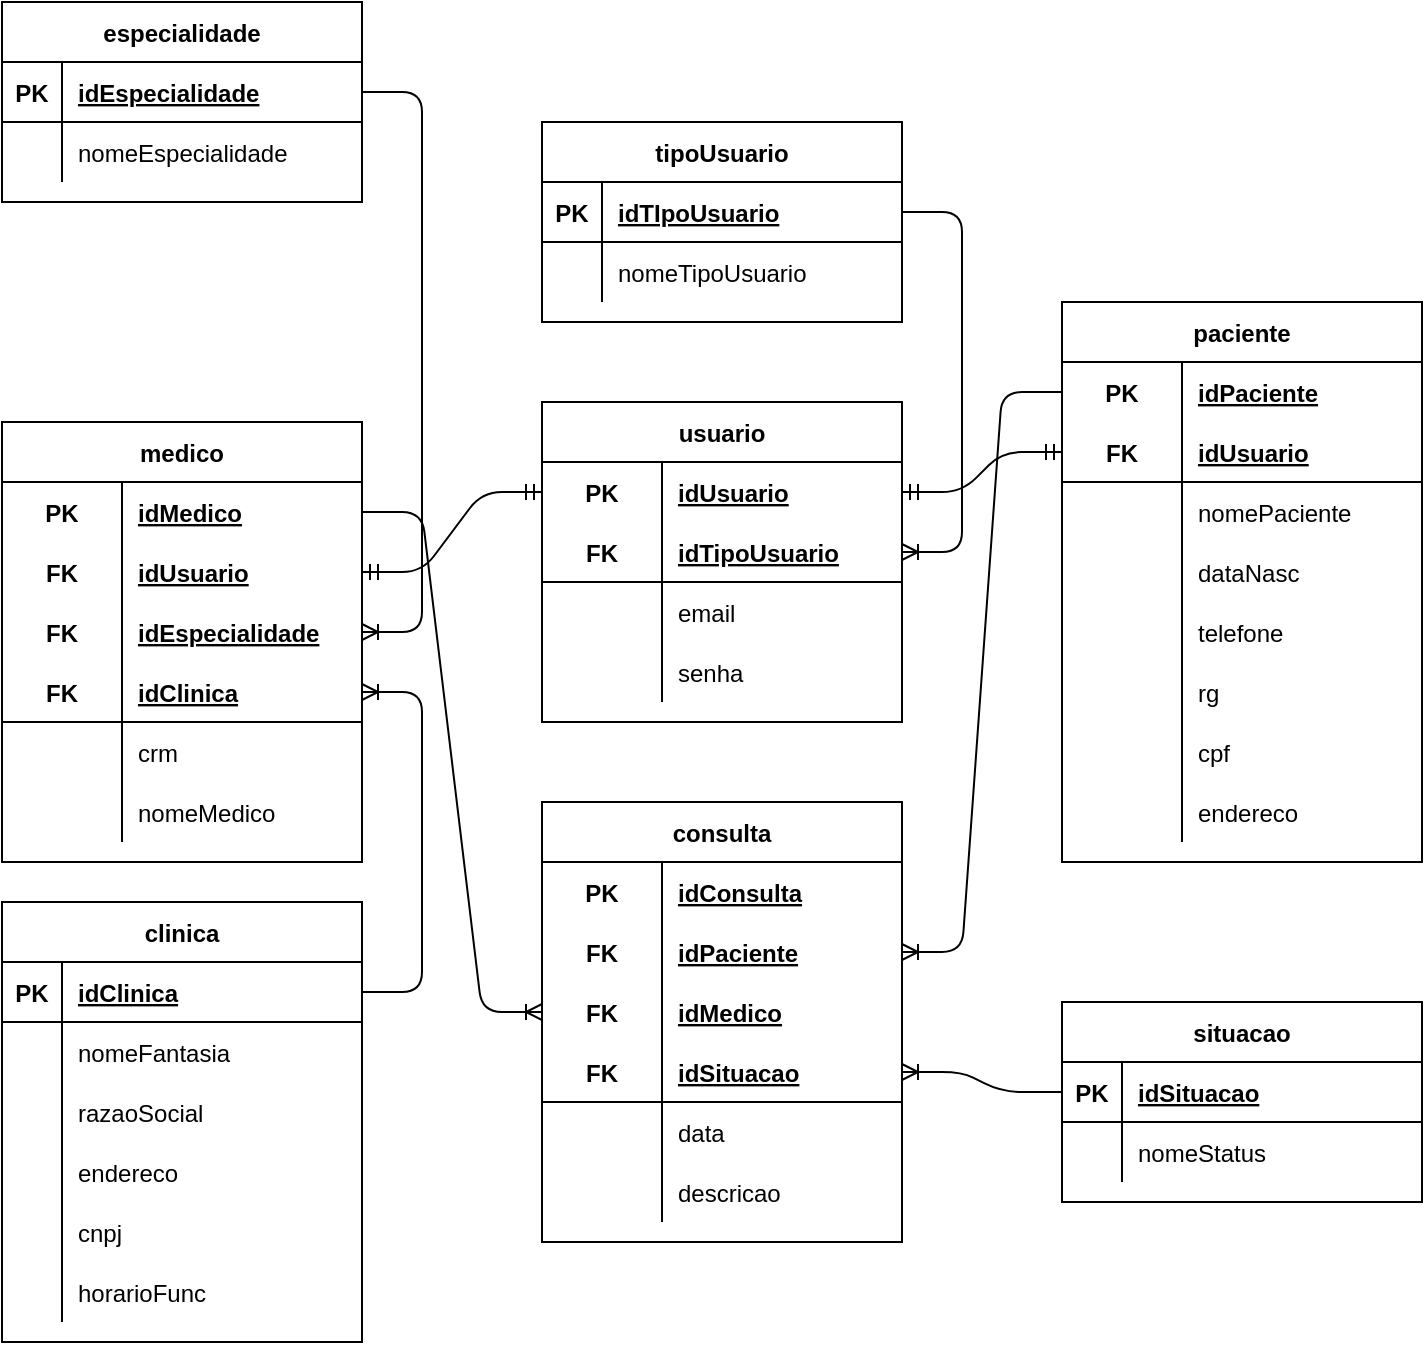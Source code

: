 <mxfile version="14.9.8" type="device"><diagram id="7GGS0FWfuqegEgiSBQ0g" name="Page-1"><mxGraphModel dx="1422" dy="762" grid="1" gridSize="10" guides="1" tooltips="1" connect="1" arrows="1" fold="1" page="1" pageScale="1" pageWidth="800" pageHeight="800" math="0" shadow="0"><root><mxCell id="sCL6GFl_OSTG0pPZLtfB-0"/><mxCell id="sCL6GFl_OSTG0pPZLtfB-1" parent="sCL6GFl_OSTG0pPZLtfB-0"/><mxCell id="jreMhkZ65Cd3gFEITfqH-0" value="tipoUsuario" style="shape=table;startSize=30;container=1;collapsible=1;childLayout=tableLayout;fixedRows=1;rowLines=0;fontStyle=1;align=center;resizeLast=1;" parent="sCL6GFl_OSTG0pPZLtfB-1" vertex="1"><mxGeometry x="315" y="125" width="180" height="100" as="geometry"/></mxCell><mxCell id="jreMhkZ65Cd3gFEITfqH-1" value="" style="shape=partialRectangle;collapsible=0;dropTarget=0;pointerEvents=0;fillColor=none;top=0;left=0;bottom=1;right=0;points=[[0,0.5],[1,0.5]];portConstraint=eastwest;" parent="jreMhkZ65Cd3gFEITfqH-0" vertex="1"><mxGeometry y="30" width="180" height="30" as="geometry"/></mxCell><mxCell id="jreMhkZ65Cd3gFEITfqH-2" value="PK" style="shape=partialRectangle;connectable=0;fillColor=none;top=0;left=0;bottom=0;right=0;fontStyle=1;overflow=hidden;" parent="jreMhkZ65Cd3gFEITfqH-1" vertex="1"><mxGeometry width="30" height="30" as="geometry"/></mxCell><mxCell id="jreMhkZ65Cd3gFEITfqH-3" value="idTIpoUsuario" style="shape=partialRectangle;connectable=0;fillColor=none;top=0;left=0;bottom=0;right=0;align=left;spacingLeft=6;fontStyle=5;overflow=hidden;" parent="jreMhkZ65Cd3gFEITfqH-1" vertex="1"><mxGeometry x="30" width="150" height="30" as="geometry"/></mxCell><mxCell id="jreMhkZ65Cd3gFEITfqH-4" value="" style="shape=partialRectangle;collapsible=0;dropTarget=0;pointerEvents=0;fillColor=none;top=0;left=0;bottom=0;right=0;points=[[0,0.5],[1,0.5]];portConstraint=eastwest;" parent="jreMhkZ65Cd3gFEITfqH-0" vertex="1"><mxGeometry y="60" width="180" height="30" as="geometry"/></mxCell><mxCell id="jreMhkZ65Cd3gFEITfqH-5" value="" style="shape=partialRectangle;connectable=0;fillColor=none;top=0;left=0;bottom=0;right=0;editable=1;overflow=hidden;" parent="jreMhkZ65Cd3gFEITfqH-4" vertex="1"><mxGeometry width="30" height="30" as="geometry"/></mxCell><mxCell id="jreMhkZ65Cd3gFEITfqH-6" value="nomeTipoUsuario" style="shape=partialRectangle;connectable=0;fillColor=none;top=0;left=0;bottom=0;right=0;align=left;spacingLeft=6;overflow=hidden;" parent="jreMhkZ65Cd3gFEITfqH-4" vertex="1"><mxGeometry x="30" width="150" height="30" as="geometry"/></mxCell><mxCell id="jreMhkZ65Cd3gFEITfqH-26" value="usuario" style="shape=table;startSize=30;container=1;collapsible=1;childLayout=tableLayout;fixedRows=1;rowLines=0;fontStyle=1;align=center;resizeLast=1;" parent="sCL6GFl_OSTG0pPZLtfB-1" vertex="1"><mxGeometry x="315" y="265" width="180" height="160" as="geometry"/></mxCell><mxCell id="jreMhkZ65Cd3gFEITfqH-27" value="" style="shape=partialRectangle;collapsible=0;dropTarget=0;pointerEvents=0;fillColor=none;top=0;left=0;bottom=0;right=0;points=[[0,0.5],[1,0.5]];portConstraint=eastwest;" parent="jreMhkZ65Cd3gFEITfqH-26" vertex="1"><mxGeometry y="30" width="180" height="30" as="geometry"/></mxCell><mxCell id="jreMhkZ65Cd3gFEITfqH-28" value="PK" style="shape=partialRectangle;connectable=0;fillColor=none;top=0;left=0;bottom=0;right=0;fontStyle=1;overflow=hidden;" parent="jreMhkZ65Cd3gFEITfqH-27" vertex="1"><mxGeometry width="60" height="30" as="geometry"/></mxCell><mxCell id="jreMhkZ65Cd3gFEITfqH-29" value="idUsuario" style="shape=partialRectangle;connectable=0;fillColor=none;top=0;left=0;bottom=0;right=0;align=left;spacingLeft=6;fontStyle=5;overflow=hidden;" parent="jreMhkZ65Cd3gFEITfqH-27" vertex="1"><mxGeometry x="60" width="120" height="30" as="geometry"/></mxCell><mxCell id="jreMhkZ65Cd3gFEITfqH-30" value="" style="shape=partialRectangle;collapsible=0;dropTarget=0;pointerEvents=0;fillColor=none;top=0;left=0;bottom=1;right=0;points=[[0,0.5],[1,0.5]];portConstraint=eastwest;" parent="jreMhkZ65Cd3gFEITfqH-26" vertex="1"><mxGeometry y="60" width="180" height="30" as="geometry"/></mxCell><mxCell id="jreMhkZ65Cd3gFEITfqH-31" value="FK" style="shape=partialRectangle;connectable=0;fillColor=none;top=0;left=0;bottom=0;right=0;fontStyle=1;overflow=hidden;" parent="jreMhkZ65Cd3gFEITfqH-30" vertex="1"><mxGeometry width="60" height="30" as="geometry"/></mxCell><mxCell id="jreMhkZ65Cd3gFEITfqH-32" value="idTipoUsuario" style="shape=partialRectangle;connectable=0;fillColor=none;top=0;left=0;bottom=0;right=0;align=left;spacingLeft=6;fontStyle=5;overflow=hidden;" parent="jreMhkZ65Cd3gFEITfqH-30" vertex="1"><mxGeometry x="60" width="120" height="30" as="geometry"/></mxCell><mxCell id="jreMhkZ65Cd3gFEITfqH-33" value="" style="shape=partialRectangle;collapsible=0;dropTarget=0;pointerEvents=0;fillColor=none;top=0;left=0;bottom=0;right=0;points=[[0,0.5],[1,0.5]];portConstraint=eastwest;" parent="jreMhkZ65Cd3gFEITfqH-26" vertex="1"><mxGeometry y="90" width="180" height="30" as="geometry"/></mxCell><mxCell id="jreMhkZ65Cd3gFEITfqH-34" value="" style="shape=partialRectangle;connectable=0;fillColor=none;top=0;left=0;bottom=0;right=0;editable=1;overflow=hidden;" parent="jreMhkZ65Cd3gFEITfqH-33" vertex="1"><mxGeometry width="60" height="30" as="geometry"/></mxCell><mxCell id="jreMhkZ65Cd3gFEITfqH-35" value="email" style="shape=partialRectangle;connectable=0;fillColor=none;top=0;left=0;bottom=0;right=0;align=left;spacingLeft=6;overflow=hidden;" parent="jreMhkZ65Cd3gFEITfqH-33" vertex="1"><mxGeometry x="60" width="120" height="30" as="geometry"/></mxCell><mxCell id="jreMhkZ65Cd3gFEITfqH-36" value="" style="shape=partialRectangle;collapsible=0;dropTarget=0;pointerEvents=0;fillColor=none;top=0;left=0;bottom=0;right=0;points=[[0,0.5],[1,0.5]];portConstraint=eastwest;" parent="jreMhkZ65Cd3gFEITfqH-26" vertex="1"><mxGeometry y="120" width="180" height="30" as="geometry"/></mxCell><mxCell id="jreMhkZ65Cd3gFEITfqH-37" value="" style="shape=partialRectangle;connectable=0;fillColor=none;top=0;left=0;bottom=0;right=0;editable=1;overflow=hidden;" parent="jreMhkZ65Cd3gFEITfqH-36" vertex="1"><mxGeometry width="60" height="30" as="geometry"/></mxCell><mxCell id="jreMhkZ65Cd3gFEITfqH-38" value="senha" style="shape=partialRectangle;connectable=0;fillColor=none;top=0;left=0;bottom=0;right=0;align=left;spacingLeft=6;overflow=hidden;" parent="jreMhkZ65Cd3gFEITfqH-36" vertex="1"><mxGeometry x="60" width="120" height="30" as="geometry"/></mxCell><mxCell id="jreMhkZ65Cd3gFEITfqH-40" value="" style="edgeStyle=entityRelationEdgeStyle;fontSize=12;html=1;endArrow=ERoneToMany;exitX=1;exitY=0.5;exitDx=0;exitDy=0;entryX=1;entryY=0.5;entryDx=0;entryDy=0;" parent="sCL6GFl_OSTG0pPZLtfB-1" source="jreMhkZ65Cd3gFEITfqH-1" target="jreMhkZ65Cd3gFEITfqH-30" edge="1"><mxGeometry width="100" height="100" relative="1" as="geometry"><mxPoint x="-45" y="265" as="sourcePoint"/><mxPoint x="-55" y="465" as="targetPoint"/></mxGeometry></mxCell><mxCell id="jreMhkZ65Cd3gFEITfqH-41" value="paciente" style="shape=table;startSize=30;container=1;collapsible=1;childLayout=tableLayout;fixedRows=1;rowLines=0;fontStyle=1;align=center;resizeLast=1;" parent="sCL6GFl_OSTG0pPZLtfB-1" vertex="1"><mxGeometry x="575" y="215" width="180" height="280" as="geometry"/></mxCell><mxCell id="jreMhkZ65Cd3gFEITfqH-42" value="" style="shape=partialRectangle;collapsible=0;dropTarget=0;pointerEvents=0;fillColor=none;top=0;left=0;bottom=0;right=0;points=[[0,0.5],[1,0.5]];portConstraint=eastwest;" parent="jreMhkZ65Cd3gFEITfqH-41" vertex="1"><mxGeometry y="30" width="180" height="30" as="geometry"/></mxCell><mxCell id="jreMhkZ65Cd3gFEITfqH-43" value="PK" style="shape=partialRectangle;connectable=0;fillColor=none;top=0;left=0;bottom=0;right=0;fontStyle=1;overflow=hidden;" parent="jreMhkZ65Cd3gFEITfqH-42" vertex="1"><mxGeometry width="60" height="30" as="geometry"/></mxCell><mxCell id="jreMhkZ65Cd3gFEITfqH-44" value="idPaciente" style="shape=partialRectangle;connectable=0;fillColor=none;top=0;left=0;bottom=0;right=0;align=left;spacingLeft=6;fontStyle=5;overflow=hidden;" parent="jreMhkZ65Cd3gFEITfqH-42" vertex="1"><mxGeometry x="60" width="120" height="30" as="geometry"/></mxCell><mxCell id="jreMhkZ65Cd3gFEITfqH-45" value="" style="shape=partialRectangle;collapsible=0;dropTarget=0;pointerEvents=0;fillColor=none;top=0;left=0;bottom=1;right=0;points=[[0,0.5],[1,0.5]];portConstraint=eastwest;" parent="jreMhkZ65Cd3gFEITfqH-41" vertex="1"><mxGeometry y="60" width="180" height="30" as="geometry"/></mxCell><mxCell id="jreMhkZ65Cd3gFEITfqH-46" value="FK" style="shape=partialRectangle;connectable=0;fillColor=none;top=0;left=0;bottom=0;right=0;fontStyle=1;overflow=hidden;" parent="jreMhkZ65Cd3gFEITfqH-45" vertex="1"><mxGeometry width="60" height="30" as="geometry"/></mxCell><mxCell id="jreMhkZ65Cd3gFEITfqH-47" value="idUsuario" style="shape=partialRectangle;connectable=0;fillColor=none;top=0;left=0;bottom=0;right=0;align=left;spacingLeft=6;fontStyle=5;overflow=hidden;" parent="jreMhkZ65Cd3gFEITfqH-45" vertex="1"><mxGeometry x="60" width="120" height="30" as="geometry"/></mxCell><mxCell id="jreMhkZ65Cd3gFEITfqH-48" value="" style="shape=partialRectangle;collapsible=0;dropTarget=0;pointerEvents=0;fillColor=none;top=0;left=0;bottom=0;right=0;points=[[0,0.5],[1,0.5]];portConstraint=eastwest;" parent="jreMhkZ65Cd3gFEITfqH-41" vertex="1"><mxGeometry y="90" width="180" height="30" as="geometry"/></mxCell><mxCell id="jreMhkZ65Cd3gFEITfqH-49" value="" style="shape=partialRectangle;connectable=0;fillColor=none;top=0;left=0;bottom=0;right=0;editable=1;overflow=hidden;" parent="jreMhkZ65Cd3gFEITfqH-48" vertex="1"><mxGeometry width="60" height="30" as="geometry"/></mxCell><mxCell id="jreMhkZ65Cd3gFEITfqH-50" value="nomePaciente" style="shape=partialRectangle;connectable=0;fillColor=none;top=0;left=0;bottom=0;right=0;align=left;spacingLeft=6;overflow=hidden;" parent="jreMhkZ65Cd3gFEITfqH-48" vertex="1"><mxGeometry x="60" width="120" height="30" as="geometry"/></mxCell><mxCell id="jreMhkZ65Cd3gFEITfqH-51" value="" style="shape=partialRectangle;collapsible=0;dropTarget=0;pointerEvents=0;fillColor=none;top=0;left=0;bottom=0;right=0;points=[[0,0.5],[1,0.5]];portConstraint=eastwest;" parent="jreMhkZ65Cd3gFEITfqH-41" vertex="1"><mxGeometry y="120" width="180" height="30" as="geometry"/></mxCell><mxCell id="jreMhkZ65Cd3gFEITfqH-52" value="" style="shape=partialRectangle;connectable=0;fillColor=none;top=0;left=0;bottom=0;right=0;editable=1;overflow=hidden;" parent="jreMhkZ65Cd3gFEITfqH-51" vertex="1"><mxGeometry width="60" height="30" as="geometry"/></mxCell><mxCell id="jreMhkZ65Cd3gFEITfqH-53" value="dataNasc" style="shape=partialRectangle;connectable=0;fillColor=none;top=0;left=0;bottom=0;right=0;align=left;spacingLeft=6;overflow=hidden;" parent="jreMhkZ65Cd3gFEITfqH-51" vertex="1"><mxGeometry x="60" width="120" height="30" as="geometry"/></mxCell><mxCell id="jreMhkZ65Cd3gFEITfqH-55" value="" style="shape=partialRectangle;collapsible=0;dropTarget=0;pointerEvents=0;fillColor=none;top=0;left=0;bottom=0;right=0;points=[[0,0.5],[1,0.5]];portConstraint=eastwest;" parent="jreMhkZ65Cd3gFEITfqH-41" vertex="1"><mxGeometry y="150" width="180" height="30" as="geometry"/></mxCell><mxCell id="jreMhkZ65Cd3gFEITfqH-56" value="" style="shape=partialRectangle;connectable=0;fillColor=none;top=0;left=0;bottom=0;right=0;editable=1;overflow=hidden;" parent="jreMhkZ65Cd3gFEITfqH-55" vertex="1"><mxGeometry width="60" height="30" as="geometry"/></mxCell><mxCell id="jreMhkZ65Cd3gFEITfqH-57" value="telefone" style="shape=partialRectangle;connectable=0;fillColor=none;top=0;left=0;bottom=0;right=0;align=left;spacingLeft=6;overflow=hidden;" parent="jreMhkZ65Cd3gFEITfqH-55" vertex="1"><mxGeometry x="60" width="120" height="30" as="geometry"/></mxCell><mxCell id="jreMhkZ65Cd3gFEITfqH-58" value="" style="shape=partialRectangle;collapsible=0;dropTarget=0;pointerEvents=0;fillColor=none;top=0;left=0;bottom=0;right=0;points=[[0,0.5],[1,0.5]];portConstraint=eastwest;" parent="jreMhkZ65Cd3gFEITfqH-41" vertex="1"><mxGeometry y="180" width="180" height="30" as="geometry"/></mxCell><mxCell id="jreMhkZ65Cd3gFEITfqH-59" value="" style="shape=partialRectangle;connectable=0;fillColor=none;top=0;left=0;bottom=0;right=0;editable=1;overflow=hidden;" parent="jreMhkZ65Cd3gFEITfqH-58" vertex="1"><mxGeometry width="60" height="30" as="geometry"/></mxCell><mxCell id="jreMhkZ65Cd3gFEITfqH-60" value="rg" style="shape=partialRectangle;connectable=0;fillColor=none;top=0;left=0;bottom=0;right=0;align=left;spacingLeft=6;overflow=hidden;" parent="jreMhkZ65Cd3gFEITfqH-58" vertex="1"><mxGeometry x="60" width="120" height="30" as="geometry"/></mxCell><mxCell id="jreMhkZ65Cd3gFEITfqH-61" value="" style="shape=partialRectangle;collapsible=0;dropTarget=0;pointerEvents=0;fillColor=none;top=0;left=0;bottom=0;right=0;points=[[0,0.5],[1,0.5]];portConstraint=eastwest;" parent="jreMhkZ65Cd3gFEITfqH-41" vertex="1"><mxGeometry y="210" width="180" height="30" as="geometry"/></mxCell><mxCell id="jreMhkZ65Cd3gFEITfqH-62" value="" style="shape=partialRectangle;connectable=0;fillColor=none;top=0;left=0;bottom=0;right=0;editable=1;overflow=hidden;" parent="jreMhkZ65Cd3gFEITfqH-61" vertex="1"><mxGeometry width="60" height="30" as="geometry"/></mxCell><mxCell id="jreMhkZ65Cd3gFEITfqH-63" value="cpf" style="shape=partialRectangle;connectable=0;fillColor=none;top=0;left=0;bottom=0;right=0;align=left;spacingLeft=6;overflow=hidden;" parent="jreMhkZ65Cd3gFEITfqH-61" vertex="1"><mxGeometry x="60" width="120" height="30" as="geometry"/></mxCell><mxCell id="jreMhkZ65Cd3gFEITfqH-64" value="" style="shape=partialRectangle;collapsible=0;dropTarget=0;pointerEvents=0;fillColor=none;top=0;left=0;bottom=0;right=0;points=[[0,0.5],[1,0.5]];portConstraint=eastwest;" parent="jreMhkZ65Cd3gFEITfqH-41" vertex="1"><mxGeometry y="240" width="180" height="30" as="geometry"/></mxCell><mxCell id="jreMhkZ65Cd3gFEITfqH-65" value="" style="shape=partialRectangle;connectable=0;fillColor=none;top=0;left=0;bottom=0;right=0;editable=1;overflow=hidden;" parent="jreMhkZ65Cd3gFEITfqH-64" vertex="1"><mxGeometry width="60" height="30" as="geometry"/></mxCell><mxCell id="jreMhkZ65Cd3gFEITfqH-66" value="endereco" style="shape=partialRectangle;connectable=0;fillColor=none;top=0;left=0;bottom=0;right=0;align=left;spacingLeft=6;overflow=hidden;" parent="jreMhkZ65Cd3gFEITfqH-64" vertex="1"><mxGeometry x="60" width="120" height="30" as="geometry"/></mxCell><mxCell id="jreMhkZ65Cd3gFEITfqH-54" value="" style="edgeStyle=entityRelationEdgeStyle;fontSize=12;html=1;endArrow=ERmandOne;startArrow=ERmandOne;exitX=1;exitY=0.5;exitDx=0;exitDy=0;entryX=0;entryY=0.5;entryDx=0;entryDy=0;" parent="sCL6GFl_OSTG0pPZLtfB-1" source="jreMhkZ65Cd3gFEITfqH-27" target="jreMhkZ65Cd3gFEITfqH-45" edge="1"><mxGeometry width="100" height="100" relative="1" as="geometry"><mxPoint x="355" y="465" as="sourcePoint"/><mxPoint x="435" y="535" as="targetPoint"/></mxGeometry></mxCell><mxCell id="jreMhkZ65Cd3gFEITfqH-67" value="consulta" style="shape=table;startSize=30;container=1;collapsible=1;childLayout=tableLayout;fixedRows=1;rowLines=0;fontStyle=1;align=center;resizeLast=1;" parent="sCL6GFl_OSTG0pPZLtfB-1" vertex="1"><mxGeometry x="315" y="465" width="180" height="220" as="geometry"/></mxCell><mxCell id="jreMhkZ65Cd3gFEITfqH-68" value="" style="shape=partialRectangle;collapsible=0;dropTarget=0;pointerEvents=0;fillColor=none;top=0;left=0;bottom=0;right=0;points=[[0,0.5],[1,0.5]];portConstraint=eastwest;" parent="jreMhkZ65Cd3gFEITfqH-67" vertex="1"><mxGeometry y="30" width="180" height="30" as="geometry"/></mxCell><mxCell id="jreMhkZ65Cd3gFEITfqH-69" value="PK" style="shape=partialRectangle;connectable=0;fillColor=none;top=0;left=0;bottom=0;right=0;fontStyle=1;overflow=hidden;" parent="jreMhkZ65Cd3gFEITfqH-68" vertex="1"><mxGeometry width="60" height="30" as="geometry"/></mxCell><mxCell id="jreMhkZ65Cd3gFEITfqH-70" value="idConsulta" style="shape=partialRectangle;connectable=0;fillColor=none;top=0;left=0;bottom=0;right=0;align=left;spacingLeft=6;fontStyle=5;overflow=hidden;" parent="jreMhkZ65Cd3gFEITfqH-68" vertex="1"><mxGeometry x="60" width="120" height="30" as="geometry"/></mxCell><mxCell id="jreMhkZ65Cd3gFEITfqH-102" value="" style="shape=partialRectangle;collapsible=0;dropTarget=0;pointerEvents=0;fillColor=none;top=0;left=0;bottom=0;right=0;points=[[0,0.5],[1,0.5]];portConstraint=eastwest;" parent="jreMhkZ65Cd3gFEITfqH-67" vertex="1"><mxGeometry y="60" width="180" height="30" as="geometry"/></mxCell><mxCell id="jreMhkZ65Cd3gFEITfqH-103" value="FK" style="shape=partialRectangle;connectable=0;fillColor=none;top=0;left=0;bottom=0;right=0;fontStyle=1;overflow=hidden;" parent="jreMhkZ65Cd3gFEITfqH-102" vertex="1"><mxGeometry width="60" height="30" as="geometry"/></mxCell><mxCell id="jreMhkZ65Cd3gFEITfqH-104" value="idPaciente" style="shape=partialRectangle;connectable=0;fillColor=none;top=0;left=0;bottom=0;right=0;align=left;spacingLeft=6;fontStyle=5;overflow=hidden;" parent="jreMhkZ65Cd3gFEITfqH-102" vertex="1"><mxGeometry x="60" width="120" height="30" as="geometry"/></mxCell><mxCell id="jreMhkZ65Cd3gFEITfqH-105" value="" style="shape=partialRectangle;collapsible=0;dropTarget=0;pointerEvents=0;fillColor=none;top=0;left=0;bottom=0;right=0;points=[[0,0.5],[1,0.5]];portConstraint=eastwest;" parent="jreMhkZ65Cd3gFEITfqH-67" vertex="1"><mxGeometry y="90" width="180" height="30" as="geometry"/></mxCell><mxCell id="jreMhkZ65Cd3gFEITfqH-106" value="FK" style="shape=partialRectangle;connectable=0;fillColor=none;top=0;left=0;bottom=0;right=0;fontStyle=1;overflow=hidden;" parent="jreMhkZ65Cd3gFEITfqH-105" vertex="1"><mxGeometry width="60" height="30" as="geometry"/></mxCell><mxCell id="jreMhkZ65Cd3gFEITfqH-107" value="idMedico" style="shape=partialRectangle;connectable=0;fillColor=none;top=0;left=0;bottom=0;right=0;align=left;spacingLeft=6;fontStyle=5;overflow=hidden;" parent="jreMhkZ65Cd3gFEITfqH-105" vertex="1"><mxGeometry x="60" width="120" height="30" as="geometry"/></mxCell><mxCell id="jreMhkZ65Cd3gFEITfqH-71" value="" style="shape=partialRectangle;collapsible=0;dropTarget=0;pointerEvents=0;fillColor=none;top=0;left=0;bottom=1;right=0;points=[[0,0.5],[1,0.5]];portConstraint=eastwest;" parent="jreMhkZ65Cd3gFEITfqH-67" vertex="1"><mxGeometry y="120" width="180" height="30" as="geometry"/></mxCell><mxCell id="jreMhkZ65Cd3gFEITfqH-72" value="FK" style="shape=partialRectangle;connectable=0;fillColor=none;top=0;left=0;bottom=0;right=0;fontStyle=1;overflow=hidden;" parent="jreMhkZ65Cd3gFEITfqH-71" vertex="1"><mxGeometry width="60" height="30" as="geometry"/></mxCell><mxCell id="jreMhkZ65Cd3gFEITfqH-73" value="idSituacao" style="shape=partialRectangle;connectable=0;fillColor=none;top=0;left=0;bottom=0;right=0;align=left;spacingLeft=6;fontStyle=5;overflow=hidden;" parent="jreMhkZ65Cd3gFEITfqH-71" vertex="1"><mxGeometry x="60" width="120" height="30" as="geometry"/></mxCell><mxCell id="jreMhkZ65Cd3gFEITfqH-74" value="" style="shape=partialRectangle;collapsible=0;dropTarget=0;pointerEvents=0;fillColor=none;top=0;left=0;bottom=0;right=0;points=[[0,0.5],[1,0.5]];portConstraint=eastwest;" parent="jreMhkZ65Cd3gFEITfqH-67" vertex="1"><mxGeometry y="150" width="180" height="30" as="geometry"/></mxCell><mxCell id="jreMhkZ65Cd3gFEITfqH-75" value="" style="shape=partialRectangle;connectable=0;fillColor=none;top=0;left=0;bottom=0;right=0;editable=1;overflow=hidden;" parent="jreMhkZ65Cd3gFEITfqH-74" vertex="1"><mxGeometry width="60" height="30" as="geometry"/></mxCell><mxCell id="jreMhkZ65Cd3gFEITfqH-76" value="data" style="shape=partialRectangle;connectable=0;fillColor=none;top=0;left=0;bottom=0;right=0;align=left;spacingLeft=6;overflow=hidden;" parent="jreMhkZ65Cd3gFEITfqH-74" vertex="1"><mxGeometry x="60" width="120" height="30" as="geometry"/></mxCell><mxCell id="jreMhkZ65Cd3gFEITfqH-77" value="" style="shape=partialRectangle;collapsible=0;dropTarget=0;pointerEvents=0;fillColor=none;top=0;left=0;bottom=0;right=0;points=[[0,0.5],[1,0.5]];portConstraint=eastwest;" parent="jreMhkZ65Cd3gFEITfqH-67" vertex="1"><mxGeometry y="180" width="180" height="30" as="geometry"/></mxCell><mxCell id="jreMhkZ65Cd3gFEITfqH-78" value="" style="shape=partialRectangle;connectable=0;fillColor=none;top=0;left=0;bottom=0;right=0;editable=1;overflow=hidden;" parent="jreMhkZ65Cd3gFEITfqH-77" vertex="1"><mxGeometry width="60" height="30" as="geometry"/></mxCell><mxCell id="jreMhkZ65Cd3gFEITfqH-79" value="descricao" style="shape=partialRectangle;connectable=0;fillColor=none;top=0;left=0;bottom=0;right=0;align=left;spacingLeft=6;overflow=hidden;" parent="jreMhkZ65Cd3gFEITfqH-77" vertex="1"><mxGeometry x="60" width="120" height="30" as="geometry"/></mxCell><mxCell id="jreMhkZ65Cd3gFEITfqH-89" value="situacao" style="shape=table;startSize=30;container=1;collapsible=1;childLayout=tableLayout;fixedRows=1;rowLines=0;fontStyle=1;align=center;resizeLast=1;" parent="sCL6GFl_OSTG0pPZLtfB-1" vertex="1"><mxGeometry x="575" y="565" width="180" height="100" as="geometry"/></mxCell><mxCell id="jreMhkZ65Cd3gFEITfqH-90" value="" style="shape=partialRectangle;collapsible=0;dropTarget=0;pointerEvents=0;fillColor=none;top=0;left=0;bottom=1;right=0;points=[[0,0.5],[1,0.5]];portConstraint=eastwest;" parent="jreMhkZ65Cd3gFEITfqH-89" vertex="1"><mxGeometry y="30" width="180" height="30" as="geometry"/></mxCell><mxCell id="jreMhkZ65Cd3gFEITfqH-91" value="PK" style="shape=partialRectangle;connectable=0;fillColor=none;top=0;left=0;bottom=0;right=0;fontStyle=1;overflow=hidden;" parent="jreMhkZ65Cd3gFEITfqH-90" vertex="1"><mxGeometry width="30" height="30" as="geometry"/></mxCell><mxCell id="jreMhkZ65Cd3gFEITfqH-92" value="idSituacao" style="shape=partialRectangle;connectable=0;fillColor=none;top=0;left=0;bottom=0;right=0;align=left;spacingLeft=6;fontStyle=5;overflow=hidden;" parent="jreMhkZ65Cd3gFEITfqH-90" vertex="1"><mxGeometry x="30" width="150" height="30" as="geometry"/></mxCell><mxCell id="jreMhkZ65Cd3gFEITfqH-99" value="" style="shape=partialRectangle;collapsible=0;dropTarget=0;pointerEvents=0;fillColor=none;top=0;left=0;bottom=0;right=0;points=[[0,0.5],[1,0.5]];portConstraint=eastwest;" parent="jreMhkZ65Cd3gFEITfqH-89" vertex="1"><mxGeometry y="60" width="180" height="30" as="geometry"/></mxCell><mxCell id="jreMhkZ65Cd3gFEITfqH-100" value="" style="shape=partialRectangle;connectable=0;fillColor=none;top=0;left=0;bottom=0;right=0;editable=1;overflow=hidden;" parent="jreMhkZ65Cd3gFEITfqH-99" vertex="1"><mxGeometry width="30" height="30" as="geometry"/></mxCell><mxCell id="jreMhkZ65Cd3gFEITfqH-101" value="nomeStatus" style="shape=partialRectangle;connectable=0;fillColor=none;top=0;left=0;bottom=0;right=0;align=left;spacingLeft=6;overflow=hidden;" parent="jreMhkZ65Cd3gFEITfqH-99" vertex="1"><mxGeometry x="30" width="150" height="30" as="geometry"/></mxCell><mxCell id="jreMhkZ65Cd3gFEITfqH-108" value="" style="edgeStyle=entityRelationEdgeStyle;fontSize=12;html=1;endArrow=ERoneToMany;exitX=0;exitY=0.5;exitDx=0;exitDy=0;entryX=1;entryY=0.5;entryDx=0;entryDy=0;" parent="sCL6GFl_OSTG0pPZLtfB-1" source="jreMhkZ65Cd3gFEITfqH-90" target="jreMhkZ65Cd3gFEITfqH-71" edge="1"><mxGeometry width="100" height="100" relative="1" as="geometry"><mxPoint x="355" y="585" as="sourcePoint"/><mxPoint x="455" y="485" as="targetPoint"/></mxGeometry></mxCell><mxCell id="jreMhkZ65Cd3gFEITfqH-109" value="especialidade" style="shape=table;startSize=30;container=1;collapsible=1;childLayout=tableLayout;fixedRows=1;rowLines=0;fontStyle=1;align=center;resizeLast=1;" parent="sCL6GFl_OSTG0pPZLtfB-1" vertex="1"><mxGeometry x="45" y="65" width="180" height="100" as="geometry"/></mxCell><mxCell id="jreMhkZ65Cd3gFEITfqH-110" value="" style="shape=partialRectangle;collapsible=0;dropTarget=0;pointerEvents=0;fillColor=none;top=0;left=0;bottom=1;right=0;points=[[0,0.5],[1,0.5]];portConstraint=eastwest;" parent="jreMhkZ65Cd3gFEITfqH-109" vertex="1"><mxGeometry y="30" width="180" height="30" as="geometry"/></mxCell><mxCell id="jreMhkZ65Cd3gFEITfqH-111" value="PK" style="shape=partialRectangle;connectable=0;fillColor=none;top=0;left=0;bottom=0;right=0;fontStyle=1;overflow=hidden;" parent="jreMhkZ65Cd3gFEITfqH-110" vertex="1"><mxGeometry width="30" height="30" as="geometry"/></mxCell><mxCell id="jreMhkZ65Cd3gFEITfqH-112" value="idEspecialidade" style="shape=partialRectangle;connectable=0;fillColor=none;top=0;left=0;bottom=0;right=0;align=left;spacingLeft=6;fontStyle=5;overflow=hidden;" parent="jreMhkZ65Cd3gFEITfqH-110" vertex="1"><mxGeometry x="30" width="150" height="30" as="geometry"/></mxCell><mxCell id="jreMhkZ65Cd3gFEITfqH-119" value="" style="shape=partialRectangle;collapsible=0;dropTarget=0;pointerEvents=0;fillColor=none;top=0;left=0;bottom=0;right=0;points=[[0,0.5],[1,0.5]];portConstraint=eastwest;" parent="jreMhkZ65Cd3gFEITfqH-109" vertex="1"><mxGeometry y="60" width="180" height="30" as="geometry"/></mxCell><mxCell id="jreMhkZ65Cd3gFEITfqH-120" value="" style="shape=partialRectangle;connectable=0;fillColor=none;top=0;left=0;bottom=0;right=0;editable=1;overflow=hidden;" parent="jreMhkZ65Cd3gFEITfqH-119" vertex="1"><mxGeometry width="30" height="30" as="geometry"/></mxCell><mxCell id="jreMhkZ65Cd3gFEITfqH-121" value="nomeEspecialidade" style="shape=partialRectangle;connectable=0;fillColor=none;top=0;left=0;bottom=0;right=0;align=left;spacingLeft=6;overflow=hidden;" parent="jreMhkZ65Cd3gFEITfqH-119" vertex="1"><mxGeometry x="30" width="150" height="30" as="geometry"/></mxCell><mxCell id="jreMhkZ65Cd3gFEITfqH-141" value="medico" style="shape=table;startSize=30;container=1;collapsible=1;childLayout=tableLayout;fixedRows=1;rowLines=0;fontStyle=1;align=center;resizeLast=1;" parent="sCL6GFl_OSTG0pPZLtfB-1" vertex="1"><mxGeometry x="45" y="275" width="180" height="220" as="geometry"/></mxCell><mxCell id="jreMhkZ65Cd3gFEITfqH-142" value="" style="shape=partialRectangle;collapsible=0;dropTarget=0;pointerEvents=0;fillColor=none;top=0;left=0;bottom=0;right=0;points=[[0,0.5],[1,0.5]];portConstraint=eastwest;" parent="jreMhkZ65Cd3gFEITfqH-141" vertex="1"><mxGeometry y="30" width="180" height="30" as="geometry"/></mxCell><mxCell id="jreMhkZ65Cd3gFEITfqH-143" value="PK" style="shape=partialRectangle;connectable=0;fillColor=none;top=0;left=0;bottom=0;right=0;fontStyle=1;overflow=hidden;" parent="jreMhkZ65Cd3gFEITfqH-142" vertex="1"><mxGeometry width="60" height="30" as="geometry"/></mxCell><mxCell id="jreMhkZ65Cd3gFEITfqH-144" value="idMedico" style="shape=partialRectangle;connectable=0;fillColor=none;top=0;left=0;bottom=0;right=0;align=left;spacingLeft=6;fontStyle=5;overflow=hidden;" parent="jreMhkZ65Cd3gFEITfqH-142" vertex="1"><mxGeometry x="60" width="120" height="30" as="geometry"/></mxCell><mxCell id="jreMhkZ65Cd3gFEITfqH-154" value="" style="shape=partialRectangle;collapsible=0;dropTarget=0;pointerEvents=0;fillColor=none;top=0;left=0;bottom=0;right=0;points=[[0,0.5],[1,0.5]];portConstraint=eastwest;" parent="jreMhkZ65Cd3gFEITfqH-141" vertex="1"><mxGeometry y="60" width="180" height="30" as="geometry"/></mxCell><mxCell id="jreMhkZ65Cd3gFEITfqH-155" value="FK" style="shape=partialRectangle;connectable=0;fillColor=none;top=0;left=0;bottom=0;right=0;fontStyle=1;overflow=hidden;" parent="jreMhkZ65Cd3gFEITfqH-154" vertex="1"><mxGeometry width="60" height="30" as="geometry"/></mxCell><mxCell id="jreMhkZ65Cd3gFEITfqH-156" value="idUsuario" style="shape=partialRectangle;connectable=0;fillColor=none;top=0;left=0;bottom=0;right=0;align=left;spacingLeft=6;fontStyle=5;overflow=hidden;" parent="jreMhkZ65Cd3gFEITfqH-154" vertex="1"><mxGeometry x="60" width="120" height="30" as="geometry"/></mxCell><mxCell id="jreMhkZ65Cd3gFEITfqH-157" value="" style="shape=partialRectangle;collapsible=0;dropTarget=0;pointerEvents=0;fillColor=none;top=0;left=0;bottom=0;right=0;points=[[0,0.5],[1,0.5]];portConstraint=eastwest;" parent="jreMhkZ65Cd3gFEITfqH-141" vertex="1"><mxGeometry y="90" width="180" height="30" as="geometry"/></mxCell><mxCell id="jreMhkZ65Cd3gFEITfqH-158" value="FK" style="shape=partialRectangle;connectable=0;fillColor=none;top=0;left=0;bottom=0;right=0;fontStyle=1;overflow=hidden;" parent="jreMhkZ65Cd3gFEITfqH-157" vertex="1"><mxGeometry width="60" height="30" as="geometry"/></mxCell><mxCell id="jreMhkZ65Cd3gFEITfqH-159" value="idEspecialidade" style="shape=partialRectangle;connectable=0;fillColor=none;top=0;left=0;bottom=0;right=0;align=left;spacingLeft=6;fontStyle=5;overflow=hidden;" parent="jreMhkZ65Cd3gFEITfqH-157" vertex="1"><mxGeometry x="60" width="120" height="30" as="geometry"/></mxCell><mxCell id="jreMhkZ65Cd3gFEITfqH-145" value="" style="shape=partialRectangle;collapsible=0;dropTarget=0;pointerEvents=0;fillColor=none;top=0;left=0;bottom=1;right=0;points=[[0,0.5],[1,0.5]];portConstraint=eastwest;" parent="jreMhkZ65Cd3gFEITfqH-141" vertex="1"><mxGeometry y="120" width="180" height="30" as="geometry"/></mxCell><mxCell id="jreMhkZ65Cd3gFEITfqH-146" value="FK" style="shape=partialRectangle;connectable=0;fillColor=none;top=0;left=0;bottom=0;right=0;fontStyle=1;overflow=hidden;" parent="jreMhkZ65Cd3gFEITfqH-145" vertex="1"><mxGeometry width="60" height="30" as="geometry"/></mxCell><mxCell id="jreMhkZ65Cd3gFEITfqH-147" value="idClinica" style="shape=partialRectangle;connectable=0;fillColor=none;top=0;left=0;bottom=0;right=0;align=left;spacingLeft=6;fontStyle=5;overflow=hidden;" parent="jreMhkZ65Cd3gFEITfqH-145" vertex="1"><mxGeometry x="60" width="120" height="30" as="geometry"/></mxCell><mxCell id="jreMhkZ65Cd3gFEITfqH-148" value="" style="shape=partialRectangle;collapsible=0;dropTarget=0;pointerEvents=0;fillColor=none;top=0;left=0;bottom=0;right=0;points=[[0,0.5],[1,0.5]];portConstraint=eastwest;" parent="jreMhkZ65Cd3gFEITfqH-141" vertex="1"><mxGeometry y="150" width="180" height="30" as="geometry"/></mxCell><mxCell id="jreMhkZ65Cd3gFEITfqH-149" value="" style="shape=partialRectangle;connectable=0;fillColor=none;top=0;left=0;bottom=0;right=0;editable=1;overflow=hidden;" parent="jreMhkZ65Cd3gFEITfqH-148" vertex="1"><mxGeometry width="60" height="30" as="geometry"/></mxCell><mxCell id="jreMhkZ65Cd3gFEITfqH-150" value="crm" style="shape=partialRectangle;connectable=0;fillColor=none;top=0;left=0;bottom=0;right=0;align=left;spacingLeft=6;overflow=hidden;" parent="jreMhkZ65Cd3gFEITfqH-148" vertex="1"><mxGeometry x="60" width="120" height="30" as="geometry"/></mxCell><mxCell id="jreMhkZ65Cd3gFEITfqH-151" value="" style="shape=partialRectangle;collapsible=0;dropTarget=0;pointerEvents=0;fillColor=none;top=0;left=0;bottom=0;right=0;points=[[0,0.5],[1,0.5]];portConstraint=eastwest;" parent="jreMhkZ65Cd3gFEITfqH-141" vertex="1"><mxGeometry y="180" width="180" height="30" as="geometry"/></mxCell><mxCell id="jreMhkZ65Cd3gFEITfqH-152" value="" style="shape=partialRectangle;connectable=0;fillColor=none;top=0;left=0;bottom=0;right=0;editable=1;overflow=hidden;" parent="jreMhkZ65Cd3gFEITfqH-151" vertex="1"><mxGeometry width="60" height="30" as="geometry"/></mxCell><mxCell id="jreMhkZ65Cd3gFEITfqH-153" value="nomeMedico" style="shape=partialRectangle;connectable=0;fillColor=none;top=0;left=0;bottom=0;right=0;align=left;spacingLeft=6;overflow=hidden;" parent="jreMhkZ65Cd3gFEITfqH-151" vertex="1"><mxGeometry x="60" width="120" height="30" as="geometry"/></mxCell><mxCell id="jreMhkZ65Cd3gFEITfqH-160" value="" style="edgeStyle=entityRelationEdgeStyle;fontSize=12;html=1;endArrow=ERoneToMany;exitX=1;exitY=0.5;exitDx=0;exitDy=0;entryX=0;entryY=0.5;entryDx=0;entryDy=0;" parent="sCL6GFl_OSTG0pPZLtfB-1" source="jreMhkZ65Cd3gFEITfqH-142" target="jreMhkZ65Cd3gFEITfqH-105" edge="1"><mxGeometry width="100" height="100" relative="1" as="geometry"><mxPoint x="355" y="585" as="sourcePoint"/><mxPoint x="455" y="485" as="targetPoint"/></mxGeometry></mxCell><mxCell id="jreMhkZ65Cd3gFEITfqH-161" value="" style="edgeStyle=entityRelationEdgeStyle;fontSize=12;html=1;endArrow=ERmandOne;startArrow=ERmandOne;exitX=0;exitY=0.5;exitDx=0;exitDy=0;entryX=1;entryY=0.5;entryDx=0;entryDy=0;" parent="sCL6GFl_OSTG0pPZLtfB-1" source="jreMhkZ65Cd3gFEITfqH-27" target="jreMhkZ65Cd3gFEITfqH-154" edge="1"><mxGeometry width="100" height="100" relative="1" as="geometry"><mxPoint x="355" y="465" as="sourcePoint"/><mxPoint x="455" y="365" as="targetPoint"/></mxGeometry></mxCell><mxCell id="jreMhkZ65Cd3gFEITfqH-162" value="" style="edgeStyle=entityRelationEdgeStyle;fontSize=12;html=1;endArrow=ERoneToMany;exitX=1;exitY=0.5;exitDx=0;exitDy=0;entryX=1;entryY=0.5;entryDx=0;entryDy=0;" parent="sCL6GFl_OSTG0pPZLtfB-1" source="jreMhkZ65Cd3gFEITfqH-110" target="jreMhkZ65Cd3gFEITfqH-157" edge="1"><mxGeometry width="100" height="100" relative="1" as="geometry"><mxPoint x="355" y="585" as="sourcePoint"/><mxPoint x="455" y="485" as="targetPoint"/></mxGeometry></mxCell><mxCell id="jreMhkZ65Cd3gFEITfqH-163" value="clinica" style="shape=table;startSize=30;container=1;collapsible=1;childLayout=tableLayout;fixedRows=1;rowLines=0;fontStyle=1;align=center;resizeLast=1;" parent="sCL6GFl_OSTG0pPZLtfB-1" vertex="1"><mxGeometry x="45" y="515" width="180" height="220" as="geometry"/></mxCell><mxCell id="jreMhkZ65Cd3gFEITfqH-164" value="" style="shape=partialRectangle;collapsible=0;dropTarget=0;pointerEvents=0;fillColor=none;top=0;left=0;bottom=1;right=0;points=[[0,0.5],[1,0.5]];portConstraint=eastwest;" parent="jreMhkZ65Cd3gFEITfqH-163" vertex="1"><mxGeometry y="30" width="180" height="30" as="geometry"/></mxCell><mxCell id="jreMhkZ65Cd3gFEITfqH-165" value="PK" style="shape=partialRectangle;connectable=0;fillColor=none;top=0;left=0;bottom=0;right=0;fontStyle=1;overflow=hidden;" parent="jreMhkZ65Cd3gFEITfqH-164" vertex="1"><mxGeometry width="30" height="30" as="geometry"/></mxCell><mxCell id="jreMhkZ65Cd3gFEITfqH-166" value="idClinica" style="shape=partialRectangle;connectable=0;fillColor=none;top=0;left=0;bottom=0;right=0;align=left;spacingLeft=6;fontStyle=5;overflow=hidden;" parent="jreMhkZ65Cd3gFEITfqH-164" vertex="1"><mxGeometry x="30" width="150" height="30" as="geometry"/></mxCell><mxCell id="jreMhkZ65Cd3gFEITfqH-167" value="" style="shape=partialRectangle;collapsible=0;dropTarget=0;pointerEvents=0;fillColor=none;top=0;left=0;bottom=0;right=0;points=[[0,0.5],[1,0.5]];portConstraint=eastwest;" parent="jreMhkZ65Cd3gFEITfqH-163" vertex="1"><mxGeometry y="60" width="180" height="30" as="geometry"/></mxCell><mxCell id="jreMhkZ65Cd3gFEITfqH-168" value="" style="shape=partialRectangle;connectable=0;fillColor=none;top=0;left=0;bottom=0;right=0;editable=1;overflow=hidden;" parent="jreMhkZ65Cd3gFEITfqH-167" vertex="1"><mxGeometry width="30" height="30" as="geometry"/></mxCell><mxCell id="jreMhkZ65Cd3gFEITfqH-169" value="nomeFantasia" style="shape=partialRectangle;connectable=0;fillColor=none;top=0;left=0;bottom=0;right=0;align=left;spacingLeft=6;overflow=hidden;" parent="jreMhkZ65Cd3gFEITfqH-167" vertex="1"><mxGeometry x="30" width="150" height="30" as="geometry"/></mxCell><mxCell id="jreMhkZ65Cd3gFEITfqH-170" value="" style="shape=partialRectangle;collapsible=0;dropTarget=0;pointerEvents=0;fillColor=none;top=0;left=0;bottom=0;right=0;points=[[0,0.5],[1,0.5]];portConstraint=eastwest;" parent="jreMhkZ65Cd3gFEITfqH-163" vertex="1"><mxGeometry y="90" width="180" height="30" as="geometry"/></mxCell><mxCell id="jreMhkZ65Cd3gFEITfqH-171" value="" style="shape=partialRectangle;connectable=0;fillColor=none;top=0;left=0;bottom=0;right=0;editable=1;overflow=hidden;" parent="jreMhkZ65Cd3gFEITfqH-170" vertex="1"><mxGeometry width="30" height="30" as="geometry"/></mxCell><mxCell id="jreMhkZ65Cd3gFEITfqH-172" value="razaoSocial" style="shape=partialRectangle;connectable=0;fillColor=none;top=0;left=0;bottom=0;right=0;align=left;spacingLeft=6;overflow=hidden;" parent="jreMhkZ65Cd3gFEITfqH-170" vertex="1"><mxGeometry x="30" width="150" height="30" as="geometry"/></mxCell><mxCell id="jreMhkZ65Cd3gFEITfqH-173" value="" style="shape=partialRectangle;collapsible=0;dropTarget=0;pointerEvents=0;fillColor=none;top=0;left=0;bottom=0;right=0;points=[[0,0.5],[1,0.5]];portConstraint=eastwest;" parent="jreMhkZ65Cd3gFEITfqH-163" vertex="1"><mxGeometry y="120" width="180" height="30" as="geometry"/></mxCell><mxCell id="jreMhkZ65Cd3gFEITfqH-174" value="" style="shape=partialRectangle;connectable=0;fillColor=none;top=0;left=0;bottom=0;right=0;editable=1;overflow=hidden;" parent="jreMhkZ65Cd3gFEITfqH-173" vertex="1"><mxGeometry width="30" height="30" as="geometry"/></mxCell><mxCell id="jreMhkZ65Cd3gFEITfqH-175" value="endereco" style="shape=partialRectangle;connectable=0;fillColor=none;top=0;left=0;bottom=0;right=0;align=left;spacingLeft=6;overflow=hidden;" parent="jreMhkZ65Cd3gFEITfqH-173" vertex="1"><mxGeometry x="30" width="150" height="30" as="geometry"/></mxCell><mxCell id="jreMhkZ65Cd3gFEITfqH-176" value="" style="shape=partialRectangle;collapsible=0;dropTarget=0;pointerEvents=0;fillColor=none;top=0;left=0;bottom=0;right=0;points=[[0,0.5],[1,0.5]];portConstraint=eastwest;" parent="jreMhkZ65Cd3gFEITfqH-163" vertex="1"><mxGeometry y="150" width="180" height="30" as="geometry"/></mxCell><mxCell id="jreMhkZ65Cd3gFEITfqH-177" value="" style="shape=partialRectangle;connectable=0;fillColor=none;top=0;left=0;bottom=0;right=0;editable=1;overflow=hidden;" parent="jreMhkZ65Cd3gFEITfqH-176" vertex="1"><mxGeometry width="30" height="30" as="geometry"/></mxCell><mxCell id="jreMhkZ65Cd3gFEITfqH-178" value="cnpj" style="shape=partialRectangle;connectable=0;fillColor=none;top=0;left=0;bottom=0;right=0;align=left;spacingLeft=6;overflow=hidden;" parent="jreMhkZ65Cd3gFEITfqH-176" vertex="1"><mxGeometry x="30" width="150" height="30" as="geometry"/></mxCell><mxCell id="jreMhkZ65Cd3gFEITfqH-179" value="" style="shape=partialRectangle;collapsible=0;dropTarget=0;pointerEvents=0;fillColor=none;top=0;left=0;bottom=0;right=0;points=[[0,0.5],[1,0.5]];portConstraint=eastwest;" parent="jreMhkZ65Cd3gFEITfqH-163" vertex="1"><mxGeometry y="180" width="180" height="30" as="geometry"/></mxCell><mxCell id="jreMhkZ65Cd3gFEITfqH-180" value="" style="shape=partialRectangle;connectable=0;fillColor=none;top=0;left=0;bottom=0;right=0;editable=1;overflow=hidden;" parent="jreMhkZ65Cd3gFEITfqH-179" vertex="1"><mxGeometry width="30" height="30" as="geometry"/></mxCell><mxCell id="jreMhkZ65Cd3gFEITfqH-181" value="horarioFunc" style="shape=partialRectangle;connectable=0;fillColor=none;top=0;left=0;bottom=0;right=0;align=left;spacingLeft=6;overflow=hidden;" parent="jreMhkZ65Cd3gFEITfqH-179" vertex="1"><mxGeometry x="30" width="150" height="30" as="geometry"/></mxCell><mxCell id="jreMhkZ65Cd3gFEITfqH-182" value="" style="edgeStyle=entityRelationEdgeStyle;fontSize=12;html=1;endArrow=ERoneToMany;exitX=1;exitY=0.5;exitDx=0;exitDy=0;entryX=1;entryY=0.5;entryDx=0;entryDy=0;" parent="sCL6GFl_OSTG0pPZLtfB-1" source="jreMhkZ65Cd3gFEITfqH-164" target="jreMhkZ65Cd3gFEITfqH-145" edge="1"><mxGeometry width="100" height="100" relative="1" as="geometry"><mxPoint x="355" y="465" as="sourcePoint"/><mxPoint x="455" y="365" as="targetPoint"/></mxGeometry></mxCell><mxCell id="jreMhkZ65Cd3gFEITfqH-186" value="" style="edgeStyle=entityRelationEdgeStyle;fontSize=12;html=1;endArrow=ERoneToMany;exitX=0;exitY=0.5;exitDx=0;exitDy=0;entryX=1;entryY=0.5;entryDx=0;entryDy=0;" parent="sCL6GFl_OSTG0pPZLtfB-1" source="jreMhkZ65Cd3gFEITfqH-42" target="jreMhkZ65Cd3gFEITfqH-102" edge="1"><mxGeometry width="100" height="100" relative="1" as="geometry"><mxPoint x="355" y="465" as="sourcePoint"/><mxPoint x="455" y="365" as="targetPoint"/></mxGeometry></mxCell></root></mxGraphModel></diagram></mxfile>